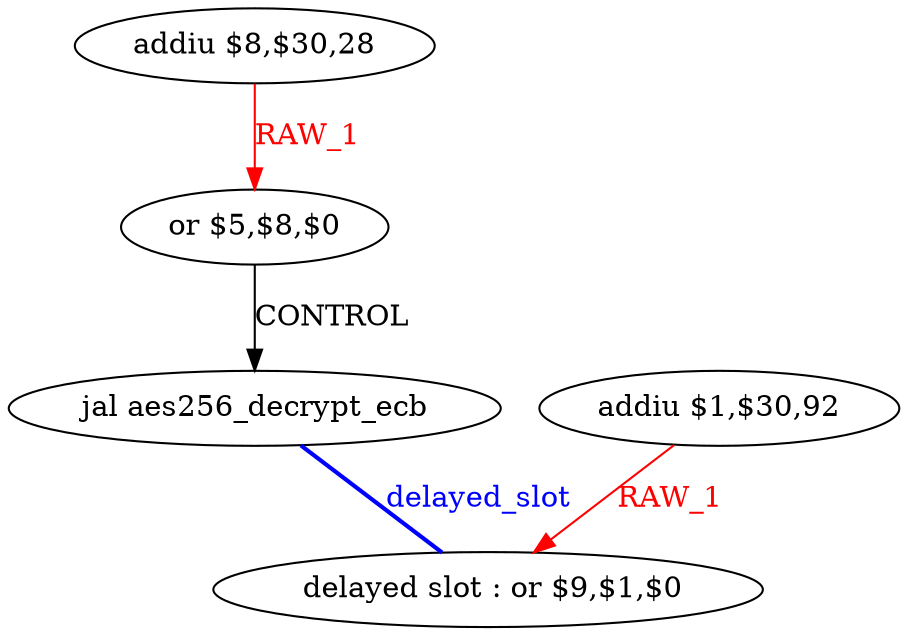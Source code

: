 digraph G1 {
node [shape = ellipse];
i4 [label = " delayed slot : or $9,$1,$0"] ;
i3 ->  i4 [style = bold, dir= none, fontcolor = blue, color = blue, label= "delayed_slot"];
i3 [label = "jal aes256_decrypt_ecb"] ;
i0 [label = "addiu $1,$30,92"] ;
i0 ->  i4 [color = red, fontcolor = red, label= "RAW_1"];
i1 [label = "addiu $8,$30,28"] ;
i1 ->  i2 [color = red, fontcolor = red, label= "RAW_1"];
i2 [label = "or $5,$8,$0"] ;
i2 ->  i3 [label= "CONTROL"];
}
